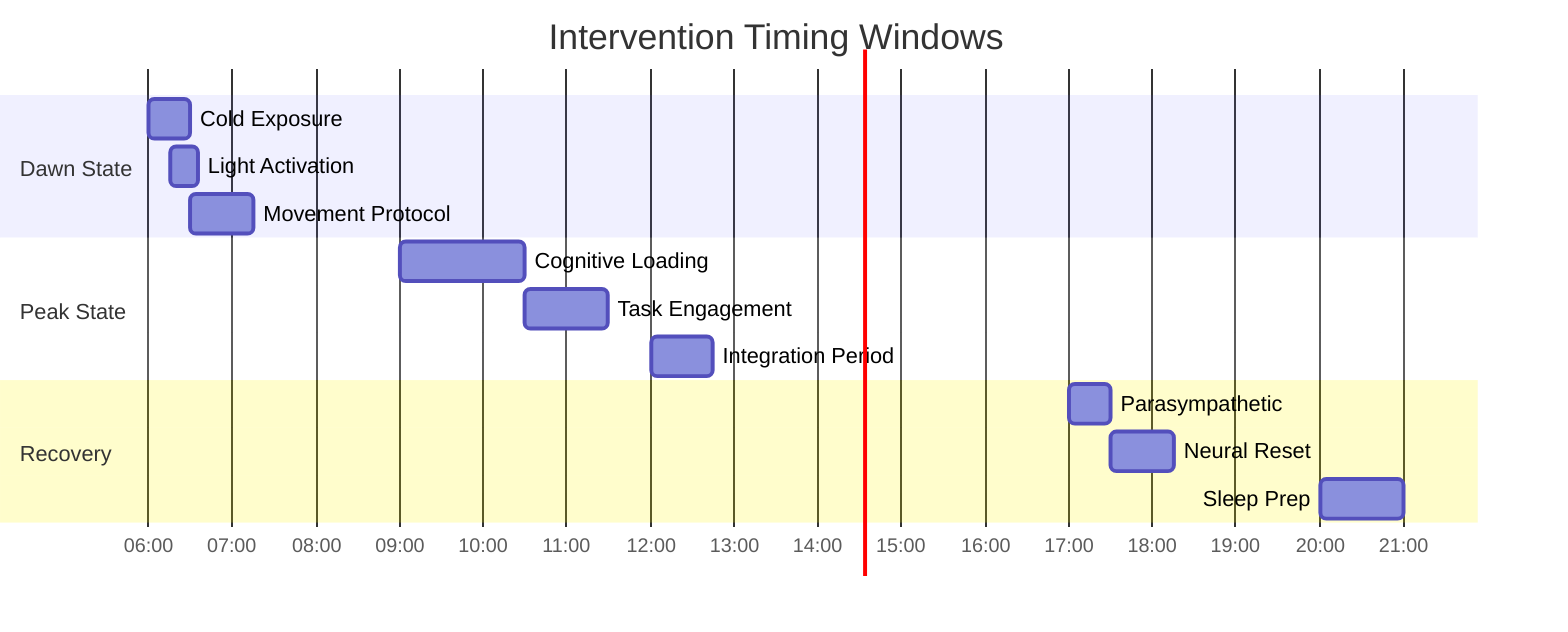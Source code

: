 gantt
    title Intervention Timing Windows
    dateFormat HH:mm
    axisFormat %H:%M

    section Dawn State
    Cold Exposure      :a1, 06:00, 30m
    Light Activation   :a2, 06:15, 20m
    Movement Protocol  :a3, 06:30, 45m

    section Peak State
    Cognitive Loading  :b1, 09:00, 90m
    Task Engagement    :b2, 10:30, 60m
    Integration Period :b3, 12:00, 45m

    section Recovery
    Parasympathetic   :c1, 17:00, 30m
    Neural Reset      :c2, 17:30, 45m
    Sleep Prep        :c3, 20:00, 60m